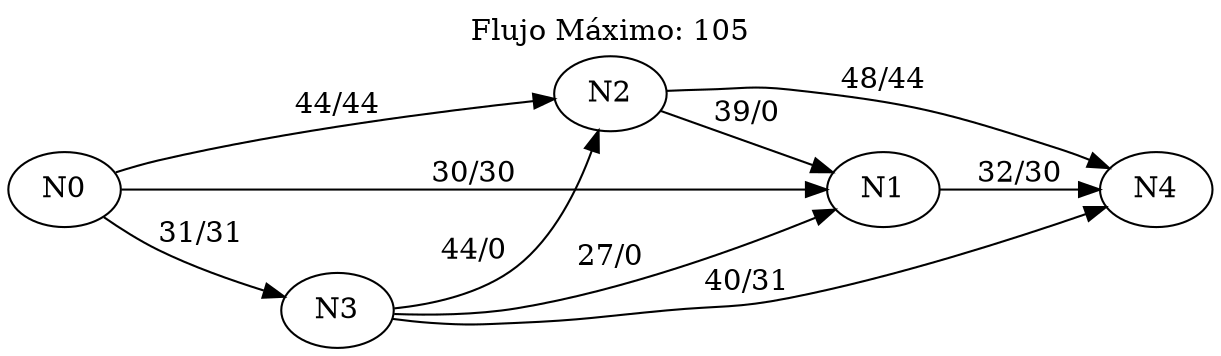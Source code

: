 digraph {
	rankdir=LR
	size="8000,6000"
	N0
	N1
	N0 -> N1 [label="30/30"]
	N0
	N2
	N0 -> N2 [label="44/44"]
	N0
	N3
	N0 -> N3 [label="31/31"]
	N1
	N4
	N1 -> N4 [label="32/30"]
	N2
	N1
	N2 -> N1 [label="39/0"]
	N2
	N4
	N2 -> N4 [label="48/44"]
	N3
	N1
	N3 -> N1 [label="27/0"]
	N3
	N2
	N3 -> N2 [label="44/0"]
	N3
	N4
	N3 -> N4 [label="40/31"]
	label="Flujo Máximo: 105" labelloc=t
}
